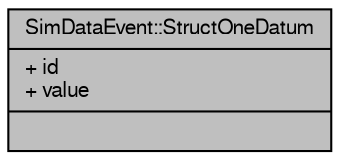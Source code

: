 digraph "SimDataEvent::StructOneDatum"
{
  bgcolor="transparent";
  edge [fontname="FreeSans",fontsize="10",labelfontname="FreeSans",labelfontsize="10"];
  node [fontname="FreeSans",fontsize="10",shape=record];
  Node1 [label="{SimDataEvent::StructOneDatum\n|+ id\l+ value\l|}",height=0.2,width=0.4,color="black", fillcolor="grey75", style="filled" fontcolor="black"];
}
